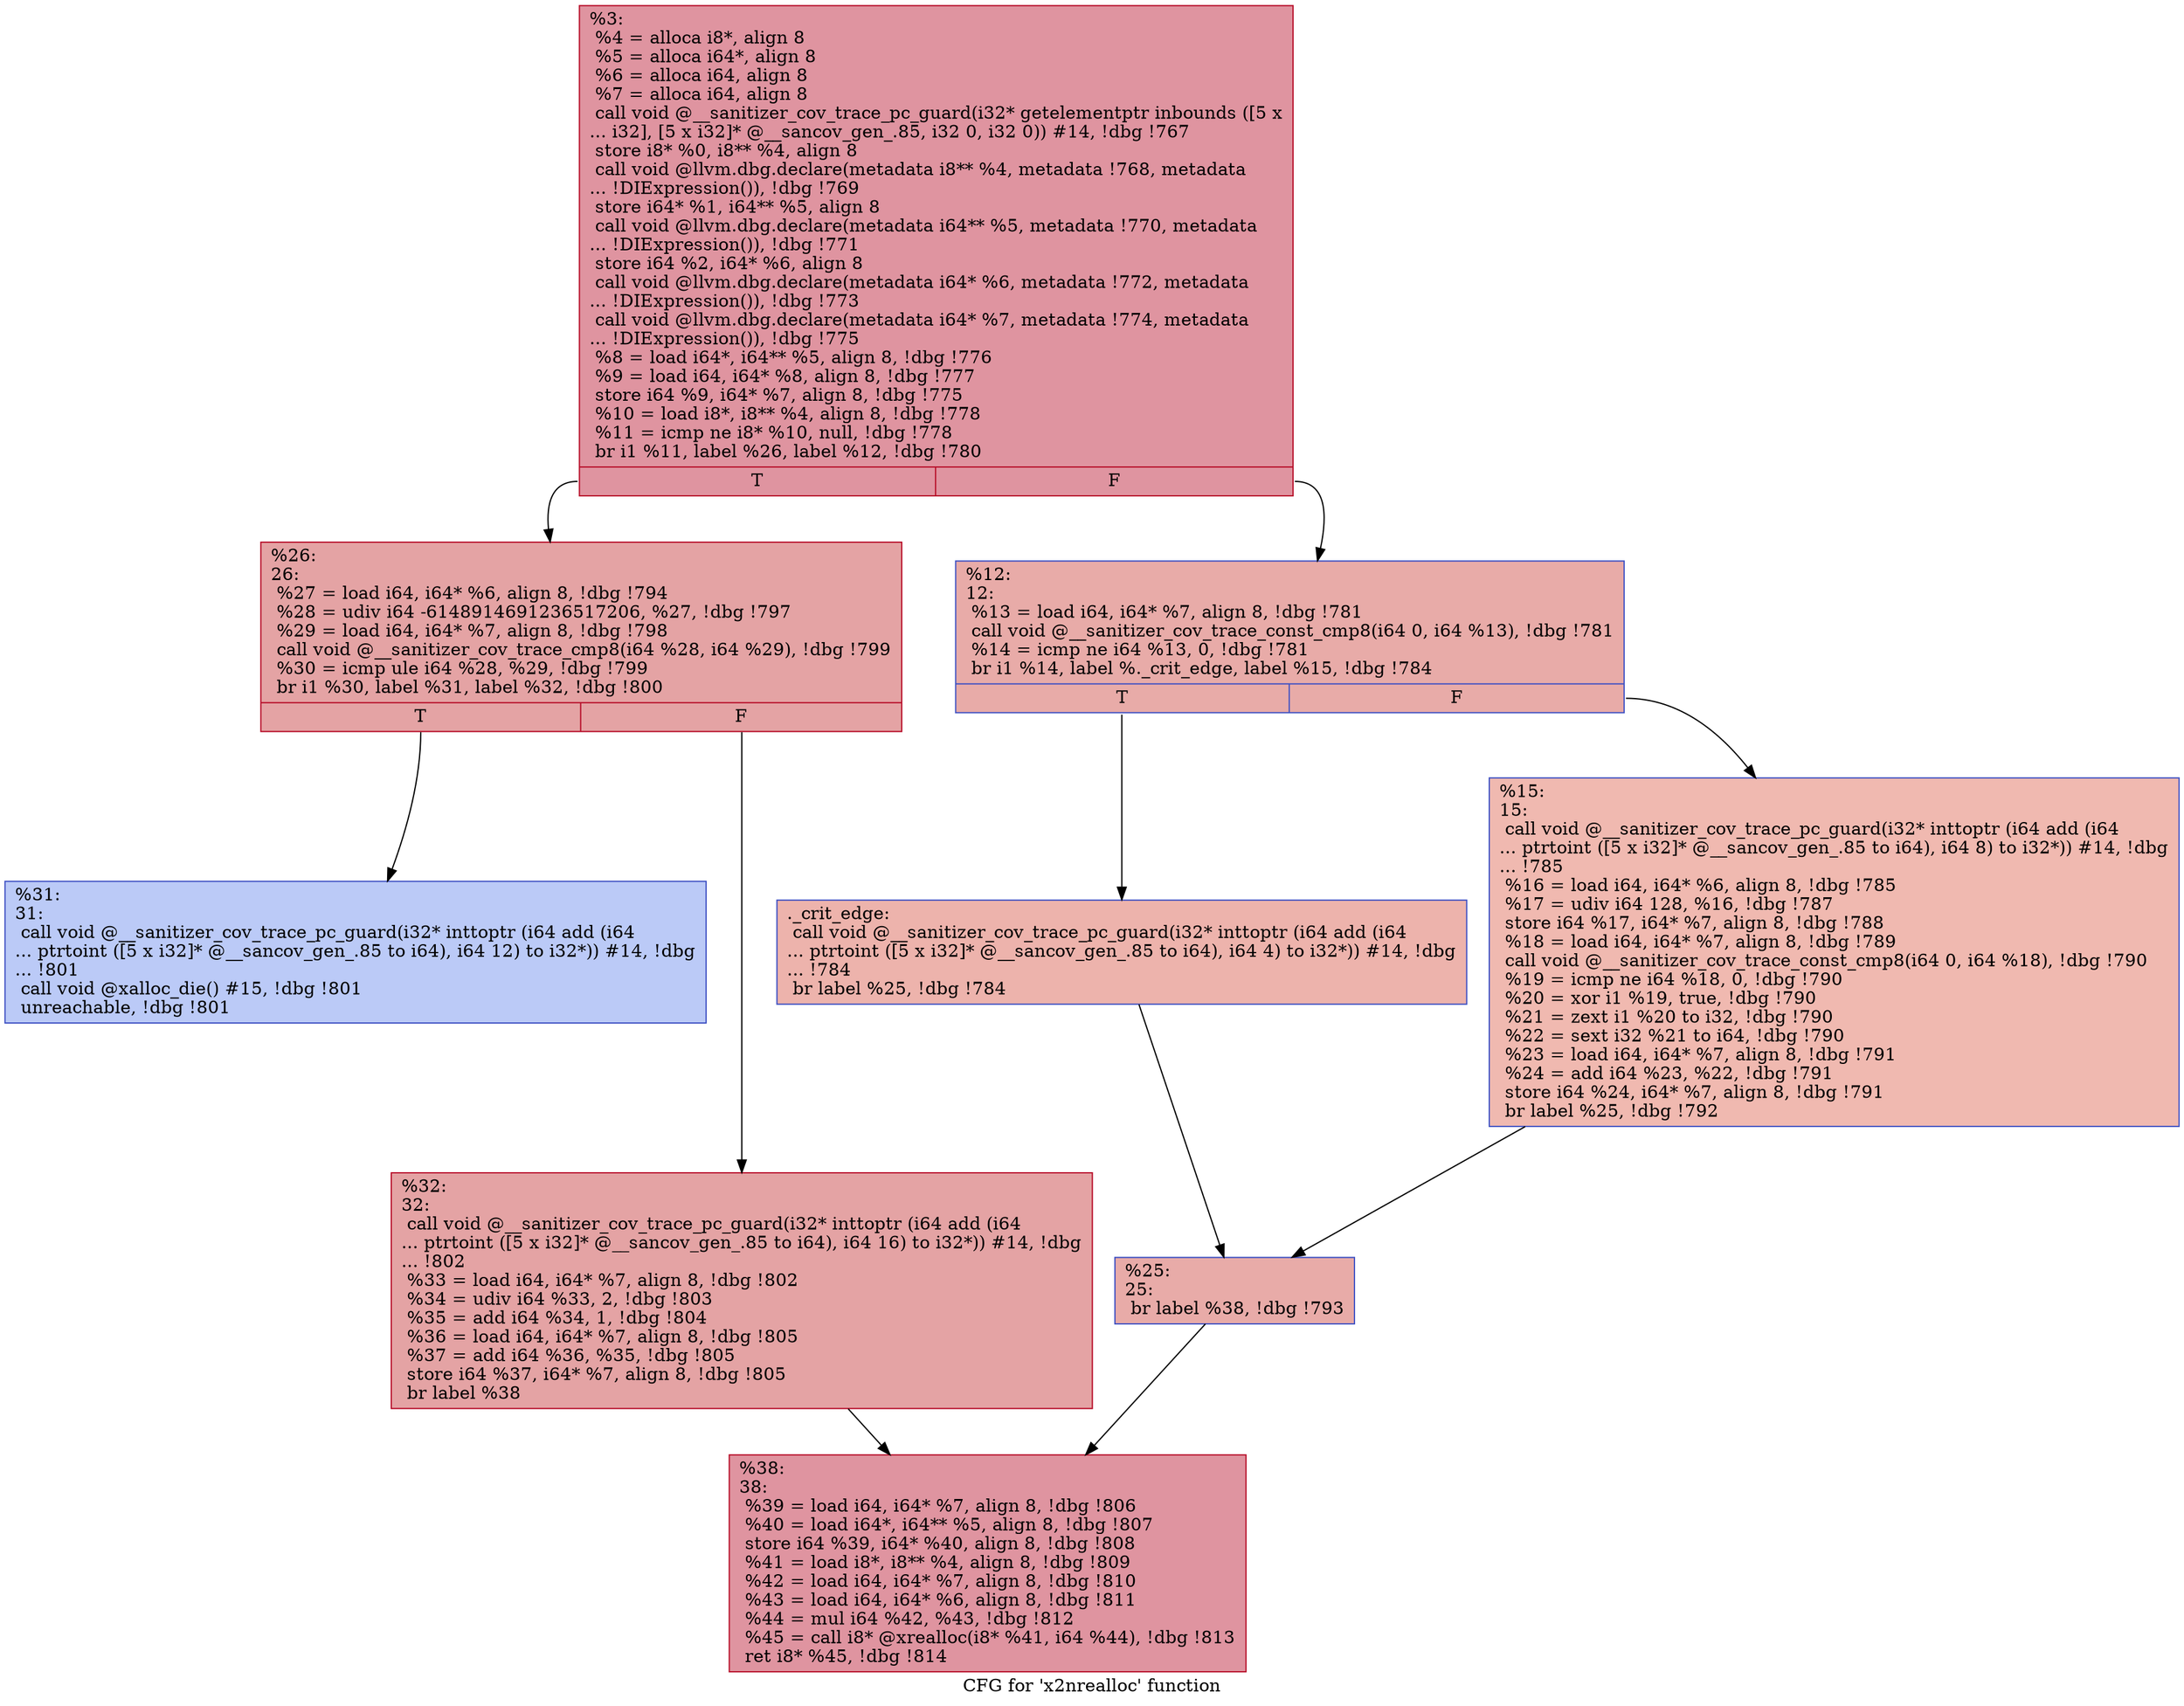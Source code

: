digraph "CFG for 'x2nrealloc' function" {
	label="CFG for 'x2nrealloc' function";

	Node0x555555903da0 [shape=record,color="#b70d28ff", style=filled, fillcolor="#b70d2870",label="{%3:\l  %4 = alloca i8*, align 8\l  %5 = alloca i64*, align 8\l  %6 = alloca i64, align 8\l  %7 = alloca i64, align 8\l  call void @__sanitizer_cov_trace_pc_guard(i32* getelementptr inbounds ([5 x\l... i32], [5 x i32]* @__sancov_gen_.85, i32 0, i32 0)) #14, !dbg !767\l  store i8* %0, i8** %4, align 8\l  call void @llvm.dbg.declare(metadata i8** %4, metadata !768, metadata\l... !DIExpression()), !dbg !769\l  store i64* %1, i64** %5, align 8\l  call void @llvm.dbg.declare(metadata i64** %5, metadata !770, metadata\l... !DIExpression()), !dbg !771\l  store i64 %2, i64* %6, align 8\l  call void @llvm.dbg.declare(metadata i64* %6, metadata !772, metadata\l... !DIExpression()), !dbg !773\l  call void @llvm.dbg.declare(metadata i64* %7, metadata !774, metadata\l... !DIExpression()), !dbg !775\l  %8 = load i64*, i64** %5, align 8, !dbg !776\l  %9 = load i64, i64* %8, align 8, !dbg !777\l  store i64 %9, i64* %7, align 8, !dbg !775\l  %10 = load i8*, i8** %4, align 8, !dbg !778\l  %11 = icmp ne i8* %10, null, !dbg !778\l  br i1 %11, label %26, label %12, !dbg !780\l|{<s0>T|<s1>F}}"];
	Node0x555555903da0:s0 -> Node0x555555903f30;
	Node0x555555903da0:s1 -> Node0x555555903df0;
	Node0x555555903df0 [shape=record,color="#3d50c3ff", style=filled, fillcolor="#cc403a70",label="{%12:\l12:                                               \l  %13 = load i64, i64* %7, align 8, !dbg !781\l  call void @__sanitizer_cov_trace_const_cmp8(i64 0, i64 %13), !dbg !781\l  %14 = icmp ne i64 %13, 0, !dbg !781\l  br i1 %14, label %._crit_edge, label %15, !dbg !784\l|{<s0>T|<s1>F}}"];
	Node0x555555903df0:s0 -> Node0x555555903e40;
	Node0x555555903df0:s1 -> Node0x555555903e90;
	Node0x555555903e40 [shape=record,color="#3d50c3ff", style=filled, fillcolor="#d6524470",label="{._crit_edge:                                      \l  call void @__sanitizer_cov_trace_pc_guard(i32* inttoptr (i64 add (i64\l... ptrtoint ([5 x i32]* @__sancov_gen_.85 to i64), i64 4) to i32*)) #14, !dbg\l... !784\l  br label %25, !dbg !784\l}"];
	Node0x555555903e40 -> Node0x555555903ee0;
	Node0x555555903e90 [shape=record,color="#3d50c3ff", style=filled, fillcolor="#de614d70",label="{%15:\l15:                                               \l  call void @__sanitizer_cov_trace_pc_guard(i32* inttoptr (i64 add (i64\l... ptrtoint ([5 x i32]* @__sancov_gen_.85 to i64), i64 8) to i32*)) #14, !dbg\l... !785\l  %16 = load i64, i64* %6, align 8, !dbg !785\l  %17 = udiv i64 128, %16, !dbg !787\l  store i64 %17, i64* %7, align 8, !dbg !788\l  %18 = load i64, i64* %7, align 8, !dbg !789\l  call void @__sanitizer_cov_trace_const_cmp8(i64 0, i64 %18), !dbg !790\l  %19 = icmp ne i64 %18, 0, !dbg !790\l  %20 = xor i1 %19, true, !dbg !790\l  %21 = zext i1 %20 to i32, !dbg !790\l  %22 = sext i32 %21 to i64, !dbg !790\l  %23 = load i64, i64* %7, align 8, !dbg !791\l  %24 = add i64 %23, %22, !dbg !791\l  store i64 %24, i64* %7, align 8, !dbg !791\l  br label %25, !dbg !792\l}"];
	Node0x555555903e90 -> Node0x555555903ee0;
	Node0x555555903ee0 [shape=record,color="#3d50c3ff", style=filled, fillcolor="#cc403a70",label="{%25:\l25:                                               \l  br label %38, !dbg !793\l}"];
	Node0x555555903ee0 -> Node0x555555904020;
	Node0x555555903f30 [shape=record,color="#b70d28ff", style=filled, fillcolor="#c32e3170",label="{%26:\l26:                                               \l  %27 = load i64, i64* %6, align 8, !dbg !794\l  %28 = udiv i64 -6148914691236517206, %27, !dbg !797\l  %29 = load i64, i64* %7, align 8, !dbg !798\l  call void @__sanitizer_cov_trace_cmp8(i64 %28, i64 %29), !dbg !799\l  %30 = icmp ule i64 %28, %29, !dbg !799\l  br i1 %30, label %31, label %32, !dbg !800\l|{<s0>T|<s1>F}}"];
	Node0x555555903f30:s0 -> Node0x555555903f80;
	Node0x555555903f30:s1 -> Node0x555555903fd0;
	Node0x555555903f80 [shape=record,color="#3d50c3ff", style=filled, fillcolor="#6687ed70",label="{%31:\l31:                                               \l  call void @__sanitizer_cov_trace_pc_guard(i32* inttoptr (i64 add (i64\l... ptrtoint ([5 x i32]* @__sancov_gen_.85 to i64), i64 12) to i32*)) #14, !dbg\l... !801\l  call void @xalloc_die() #15, !dbg !801\l  unreachable, !dbg !801\l}"];
	Node0x555555903fd0 [shape=record,color="#b70d28ff", style=filled, fillcolor="#c32e3170",label="{%32:\l32:                                               \l  call void @__sanitizer_cov_trace_pc_guard(i32* inttoptr (i64 add (i64\l... ptrtoint ([5 x i32]* @__sancov_gen_.85 to i64), i64 16) to i32*)) #14, !dbg\l... !802\l  %33 = load i64, i64* %7, align 8, !dbg !802\l  %34 = udiv i64 %33, 2, !dbg !803\l  %35 = add i64 %34, 1, !dbg !804\l  %36 = load i64, i64* %7, align 8, !dbg !805\l  %37 = add i64 %36, %35, !dbg !805\l  store i64 %37, i64* %7, align 8, !dbg !805\l  br label %38\l}"];
	Node0x555555903fd0 -> Node0x555555904020;
	Node0x555555904020 [shape=record,color="#b70d28ff", style=filled, fillcolor="#b70d2870",label="{%38:\l38:                                               \l  %39 = load i64, i64* %7, align 8, !dbg !806\l  %40 = load i64*, i64** %5, align 8, !dbg !807\l  store i64 %39, i64* %40, align 8, !dbg !808\l  %41 = load i8*, i8** %4, align 8, !dbg !809\l  %42 = load i64, i64* %7, align 8, !dbg !810\l  %43 = load i64, i64* %6, align 8, !dbg !811\l  %44 = mul i64 %42, %43, !dbg !812\l  %45 = call i8* @xrealloc(i8* %41, i64 %44), !dbg !813\l  ret i8* %45, !dbg !814\l}"];
}
